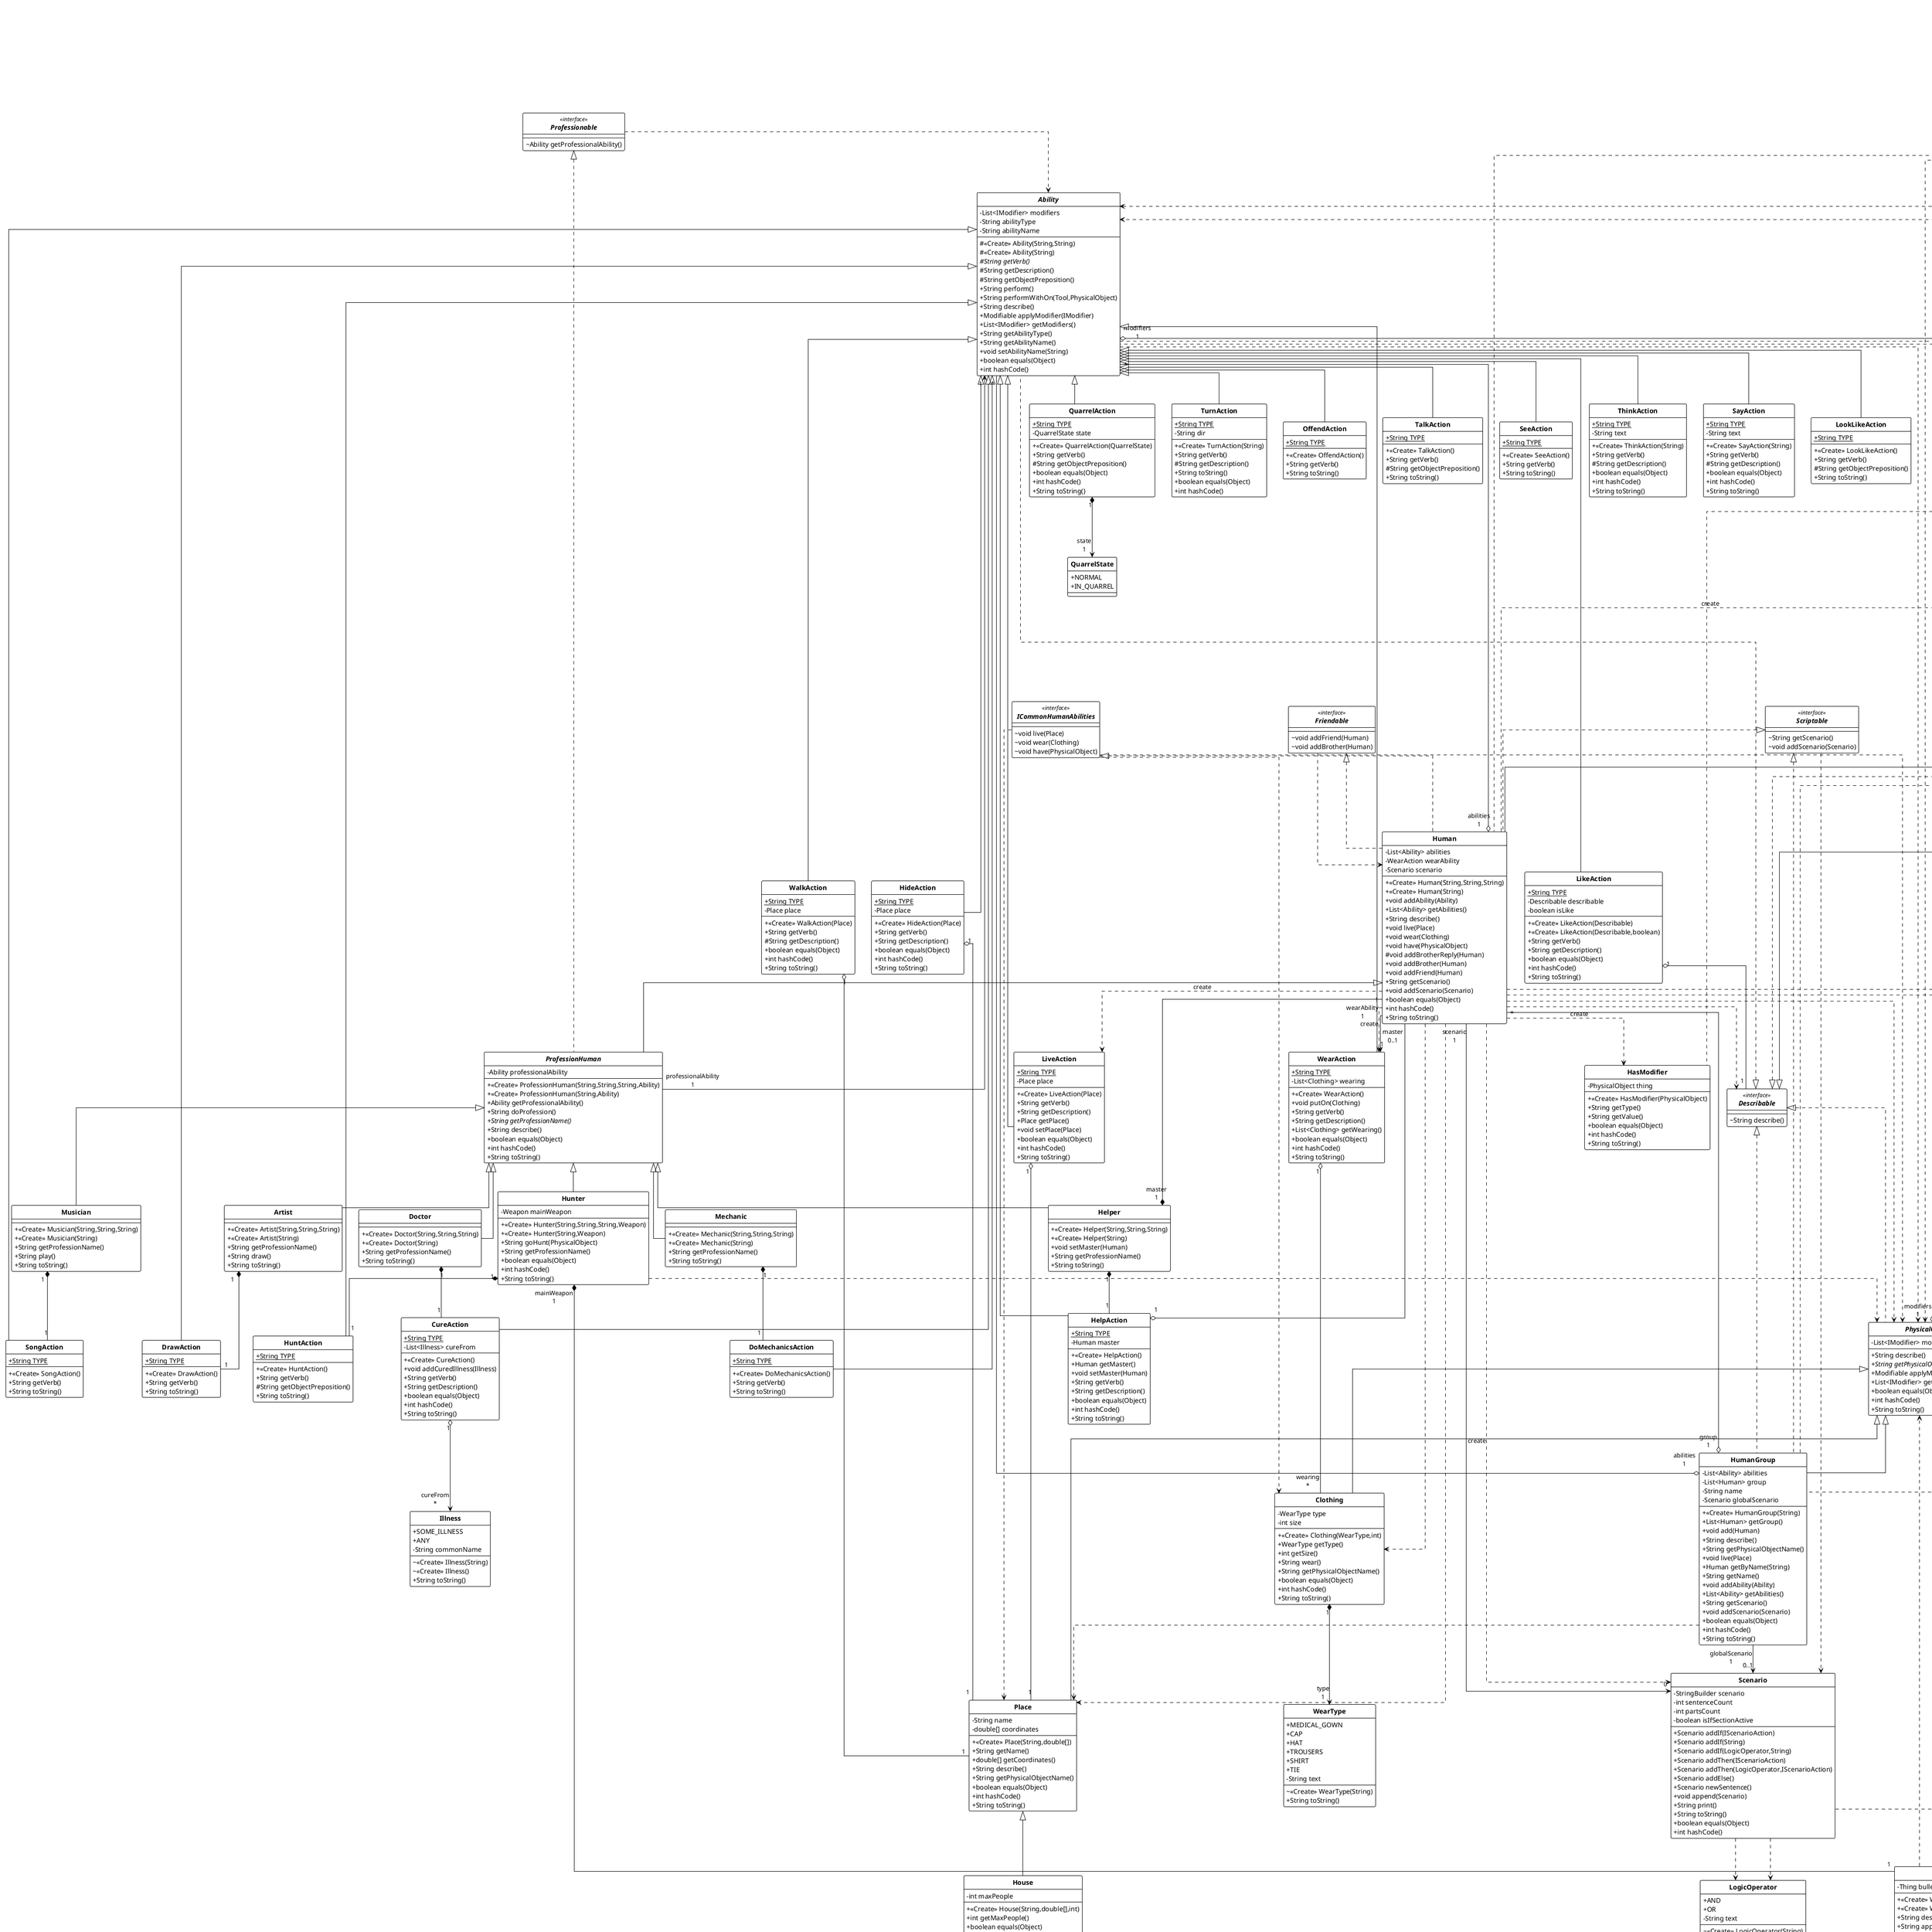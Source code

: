 @startuml

!theme plain
top to bottom direction
skinparam linetype ortho
skinparam classAttributeIconSize 0
'skinparam CircledCharacterFontSize 0
'skinparam CircledCharacterRadius 0
hide circle

<style>
classDiagram {
  class {
      header {
        FontStyle bold
      }
  }
}
</style>


class Musician {
+ <<Create>> Musician(String,String,String)
+ <<Create>> Musician(String)
+ String getProfessionName()
+ String play()
+ String toString()
}
class PlaceModifier {
- Place place
+ <<Create>> PlaceModifier(Place)
+ Place getPlace()
+ void setPlace(Place)
+ String getType()
+ String getValue()
+ boolean equals(Object)
+ int hashCode()
+ String toString()
}
class WearAction {
+ {static} String TYPE
- List<Clothing> wearing
+ <<Create>> WearAction()
+ void putOn(Clothing)
+ String getVerb()
+ String getDescription()
+ List<Clothing> getWearing()
+ boolean equals(Object)
+ int hashCode()
+ String toString()
}
class TurnAction {
+ {static} String TYPE
- String dir
+ <<Create>> TurnAction(String)
+ String getVerb()
# String getDescription()
+ String toString()
+ boolean equals(Object)
+ int hashCode()
}
class OffendAction {
+ {static} String TYPE
+ <<Create>> OffendAction()
+ String getVerb()
+ String toString()
}
class TalkAction {
+ {static} String TYPE
+ <<Create>> TalkAction()
+ String getVerb()
# String getObjectPreposition()
+ String toString()
}
enum LogicOperator {
+  AND
+  OR
- String text
~ <<Create>> LogicOperator(String)
+ String toString()
}
class SeeAction {
+ {static} String TYPE
+ <<Create>> SeeAction()
+ String getVerb()
+ String toString()
}
abstract class Ability {
- List<IModifier> modifiers
- String abilityType
- String abilityName
# <<Create>> Ability(String,String)
# <<Create>> Ability(String)
# {abstract}String getVerb()
# String getDescription()
# String getObjectPreposition()
+ String perform()
+ String performWithOn(Tool,PhysicalObject)
+ String describe()
+ Modifiable applyModifier(IModifier)
+ List<IModifier> getModifiers()
+ String getAbilityType()
+ String getAbilityName()
+ void setAbilityName(String)
+ boolean equals(Object)
+ int hashCode()
}
class CountModifier {
- int count
+ <<Create>> CountModifier(int)
+ String getType()
+ String getValue()
+ boolean equals(Object)
+ int hashCode()
+ String toString()
}
class BrotherModifier {
- Human other
+ <<Create>> BrotherModifier(Human)
+ String getType()
+ String getValue()
+ boolean equals(Object)
+ int hashCode()
+ String toString()
}
enum Illness {
+  SOME_ILLNESS
+  ANY
- String commonName
~ <<Create>> Illness(String)
~ <<Create>> Illness()
+ String toString()
}
class Artist {
+ <<Create>> Artist(String,String,String)
+ <<Create>> Artist(String)
+ String getProfessionName()
+ String draw()
+ String toString()
}
class Thing {
- String name
+ <<Create>> Thing(String)
+ String getPhysicalObjectName()
+ boolean equals(Object)
+ int hashCode()
+ String toString()
}
enum Color {
+  WHITE
+  CYAN
+  YELLOW_CANARY
+  ORANGE
+  GREEN
- String text
~ <<Create>> Color(String)
+ String getType()
+ String getValue()
}
class SongAction {
+ {static} String TYPE
+ <<Create>> SongAction()
+ String getVerb()
+ String toString()
}
interface Professionable << interface >> {
~ Ability getProfessionalAbility()
}
interface Scriptable << interface >> {
~ String getScenario()
~ void addScenario(Scenario)
}
class ReasonModifier {
- IModifier modifier
- String reason
+ <<Create>> ReasonModifier(IModifier,String)
+ String getType()
+ String getValue()
+ String getReason()
+ boolean equals(Object)
+ int hashCode()
+ String toString()
}
class FriendModifier {
- Human other
+ <<Create>> FriendModifier(Human)
+ String getType()
+ String getValue()
+ boolean equals(Object)
+ int hashCode()
+ String toString()
}
class Hunter {
- Weapon mainWeapon
+ <<Create>> Hunter(String,String,String,Weapon)
+ <<Create>> Hunter(String,Weapon)
+ String goHunt(PhysicalObject)
+ String getProfessionName()
+ boolean equals(Object)
+ int hashCode()
+ String toString()
}
class NameModifier {
- String name
+ <<Create>> NameModifier(String)
+ String getType()
+ String getValue()
+ String toString()
+ boolean equals(Object)
+ int hashCode()
}
class ThinkAction {
+ {static} String TYPE
- String text
+ <<Create>> ThinkAction(String)
+ String getVerb()
# String getDescription()
+ boolean equals(Object)
+ int hashCode()
+ String toString()
}
class HuntAction {
+ {static} String TYPE
+ <<Create>> HuntAction()
+ String getVerb()
# String getObjectPreposition()
+ String toString()
}
class Doctor {
+ <<Create>> Doctor(String,String,String)
+ <<Create>> Doctor(String)
+ String getProfessionName()
+ String toString()
}
class Human {
- List<Ability> abilities
- WearAction wearAbility
- Scenario scenario
+ <<Create>> Human(String,String,String)
+ <<Create>> Human(String)
+ void addAbility(Ability)
+ List<Ability> getAbilities()
+ String describe()
+ void live(Place)
+ void wear(Clothing)
+ void have(PhysicalObject)
# void addBrotherReply(Human)
+ void addBrother(Human)
+ void addFriend(Human)
+ String getScenario()
+ void addScenario(Scenario)
+ boolean equals(Object)
+ int hashCode()
+ String toString()
}
interface Describable << interface >> {
~ String describe()
}
class House {
- int maxPeople
+ <<Create>> House(String,double[],int)
+ int getMaxPeople()
+ boolean equals(Object)
+ int hashCode()
+ String toString()
}
class Helper {
+ <<Create>> Helper(String,String,String)
+ <<Create>> Helper(String)
+ void setMaster(Human)
+ String getProfessionName()
+ String toString()
}
interface Modifiable << interface >> {
~ Modifiable applyModifier(IModifier)
~ List<IModifier> getModifiers()
~ String describeMods()
}
class TimeModifier {
- String time
+ <<Create>> TimeModifier(String)
+ String getType()
+ String getValue()
+ boolean equals(Object)
+ int hashCode()
+ String toString()
}
class Place {
- String name
- double[] coordinates
+ <<Create>> Place(String,double[])
+ String getName()
+ double[] getCoordinates()
+ String describe()
+ String getPhysicalObjectName()
+ boolean equals(Object)
+ int hashCode()
+ String toString()
}
class Clothing {
- WearType type
- int size
+ <<Create>> Clothing(WearType,int)
+ WearType getType()
+ int getSize()
+ String wear()
+ String getPhysicalObjectName()
+ boolean equals(Object)
+ int hashCode()
+ String toString()
}
enum Degree {
+  VERY
- String text
~ <<Create>> Degree(String)
+ String getType()
+ String getValue()
}
class SayAction {
+ {static} String TYPE
- String text
+ <<Create>> SayAction(String)
+ String getVerb()
# String getDescription()
+ boolean equals(Object)
+ int hashCode()
+ String toString()
}
interface IModifier << interface >> {
~ String getType()
~ String getValue()
~ String describe()
}
class DrawAction {
+ {static} String TYPE
+ <<Create>> DrawAction()
+ String getVerb()
+ String toString()
}
class CureAction {
+ {static} String TYPE
- List<Illness> cureFrom
+ <<Create>> CureAction()
+ void addCuredIllness(Illness)
+ String getVerb()
+ String getDescription()
+ boolean equals(Object)
+ int hashCode()
+ String toString()
}
enum QuarrelState {
+  NORMAL
+  IN_QUARREL
}
class LikeAction {
+ {static} String TYPE
- Describable describable
- boolean isLike
+ <<Create>> LikeAction(Describable)
+ <<Create>> LikeAction(Describable,boolean)
+ String getVerb()
+ String getDescription()
+ boolean equals(Object)
+ int hashCode()
+ String toString()
}
interface IPerforming << interface >> {
~ IScenarioAction performByName(String)
~ IScenarioAction performByType(String)
~ IScenarioAction performByNameWithOn(String,Tool,PhysicalObject)
~ IScenarioAction performByTypeWithOn(String,Tool,PhysicalObject)
}
enum WaterType {
+  STILL
+  SODA
- String text
~ <<Create>> WaterType(String)
+ String getType()
+ String getValue()
}
interface IScenarioAction << interface >> {
~ String perform()
}
interface Nameable << interface >> {
~ String getName()
~ String getFullName()
}
interface NameSettable << interface >> {
~ void setName(String)
~ void setName(String,String,String)
}
class HideAction {
+ {static} String TYPE
- Place place
+ <<Create>> HideAction(Place)
+ String getVerb()
+ String getDescription()
+ boolean equals(Object)
+ int hashCode()
+ String toString()
}
enum Popularity {
+  POPULAR
+  UNPOPULAR
- String text
~ <<Create>> Popularity(String)
+ String getType()
+ String getValue()
}
class MostOfModifier {
- IModifier modifier
- HumanGroup group
+ <<Create>> MostOfModifier(IModifier,HumanGroup)
+ String getType()
+ String getValue()
+ boolean equals(Object)
+ int hashCode()
+ String toString()
}
class LookLikeAction {
+ {static} String TYPE
+ <<Create>> LookLikeAction()
+ String getVerb()
# String getObjectPreposition()
+ String toString()
}
abstract class PhysicalObject {
- List<IModifier> modifiers
+ String describe()
+ {abstract}String getPhysicalObjectName()
+ Modifiable applyModifier(IModifier)
+ List<IModifier> getModifiers()
+ boolean equals(Object)
+ int hashCode()
+ String toString()
}
enum Brightness {
+  DARK
+  BRIGHT
- String text
~ <<Create>> Brightness(String)
+ String getType()
+ String getValue()
}
enum WearType {
+  MEDICAL_GOWN
+  CAP
+  HAT
+  TROUSERS
+  SHIRT
+  TIE
- String text
~ <<Create>> WearType(String)
+ String toString()
}
class HasModifier {
- PhysicalObject thing
+ <<Create>> HasModifier(PhysicalObject)
+ String getType()
+ String getValue()
+ boolean equals(Object)
+ int hashCode()
+ String toString()
}
class Dog {
+ <<Create>> Dog(String)
+ String toString()
}
class Weapon {
- Thing bullet
+ <<Create>> Weapon(String,Thing)
+ <<Create>> Weapon(String)
+ String describe()
+ String apply(PhysicalObject)
+ boolean equals(Object)
+ int hashCode()
+ String toString()
}
interface ICommonHumanAbilities << interface >> {
~ void live(Place)
~ void wear(Clothing)
~ void have(PhysicalObject)
}
enum Size {
+  SMALL
+  LARGE
- String text
~ <<Create>> Size(String)
+ String getType()
+ String getValue()
}
abstract class Creature {
- String firstname
- String lastname
- String patronymic
- double height
+ <<Create>> Creature(String,String,String)
+ <<Create>> Creature(String)
+ String getName()
+ String getFullName()
+ void setName(String,String,String)
+ double getHeight()
+ void setHeight(double)
+ String getPhysicalObjectName()
+ boolean equals(Object)
+ int hashCode()
}
class Scenario {
- StringBuilder scenario
- int sentenceCount
- int partsCount
- boolean isIfSectionActive
+ Scenario addIf(IScenarioAction)
+ Scenario addIf(String)
+ Scenario addIf(LogicOperator,String)
+ Scenario addThen(IScenarioAction)
+ Scenario addThen(LogicOperator,IScenarioAction)
+ Scenario addElse()
+ Scenario newSentence()
+ void append(Scenario)
+ String print()
+ String toString()
+ boolean equals(Object)
+ int hashCode()
}
class QuarrelAction {
+ {static} String TYPE
- QuarrelState state
+ <<Create>> QuarrelAction(QuarrelState)
+ String getVerb()
# String getObjectPreposition()
+ boolean equals(Object)
+ int hashCode()
+ String toString()
}
enum Politeness {
+  POLITE
+  IMPOLITE
- String text
~ <<Create>> Politeness(String)
+ String getType()
+ String getValue()
}
class HelpAction {
+ {static} String TYPE
- Human master
+ <<Create>> HelpAction()
+ Human getMaster()
+ void setMaster(Human)
+ String getVerb()
+ String getDescription()
+ boolean equals(Object)
+ int hashCode()
+ String toString()
}
class TargetModifier {
- String other
+ <<Create>> TargetModifier(String)
+ String getType()
+ String getValue()
+ boolean equals(Object)
+ int hashCode()
+ String toString()
}
class HumanGroup {
- List<Ability> abilities
- List<Human> group
- String name
- Scenario globalScenario
+ <<Create>> HumanGroup(String)
+ List<Human> getGroup()
+ void add(Human)
+ String describe()
+ String getPhysicalObjectName()
+ void live(Place)
+ Human getByName(String)
+ String getName()
+ void addAbility(Ability)
+ List<Ability> getAbilities()
+ String getScenario()
+ void addScenario(Scenario)
+ boolean equals(Object)
+ int hashCode()
+ String toString()
}
abstract class ProfessionHuman {
- Ability professionalAbility
+ <<Create>> ProfessionHuman(String,String,String,Ability)
+ <<Create>> ProfessionHuman(String,Ability)
+ Ability getProfessionalAbility()
+ String doProfession()
+ {abstract}String getProfessionName()
+ String describe()
+ boolean equals(Object)
+ int hashCode()
+ String toString()
}
enum HeightSpecies {
+  NORMAL
+  SHORT
}
interface Heightable << interface >> {
~ double DISCRIMINATION_THRESHOLD
~ double getHeight()
~ void setHeight(double)
~ void setHeightSpecies()
~ HeightSpecies getHeightSpecies()
}
class DoMechanicsAction {
+ {static} String TYPE
+ <<Create>> DoMechanicsAction()
+ String getVerb()
+ String toString()
}
abstract class Tool {
+ <<Create>> Tool(String)
+ {abstract}String apply(PhysicalObject)
+ String toString()
}
class LiveAction {
+ {static} String TYPE
- Place place
+ <<Create>> LiveAction(Place)
+ String getVerb()
+ String getDescription()
+ Place getPlace()
+ void setPlace(Place)
+ boolean equals(Object)
+ int hashCode()
+ String toString()
}
interface Friendable << interface >> {
~ void addFriend(Human)
~ void addBrother(Human)
}
class Animal {
+ <<Create>> Animal(String)
+ String toString()
}
class WalkAction {
+ {static} String TYPE
- Place place
+ <<Create>> WalkAction(Place)
+ String getVerb()
# String getDescription()
+ boolean equals(Object)
+ int hashCode()
+ String toString()
}
class KnownForModifier {
- Describable describable
+ <<Create>> KnownForModifier(Describable)
+ String getType()
+ String getValue()
+ void setDescribable(Describable)
+ boolean equals(Object)
+ int hashCode()
+ String toString()
}
interface IAble << interface >> {
~ void addAbility(Ability)
~ List<Ability> getAbilities()
~ Ability getAbility(String)
~ Ability getAbilityByName(String)
}
class Mechanic {
+ <<Create>> Mechanic(String,String,String)
+ <<Create>> Mechanic(String)
+ String getProfessionName()
+ String toString()
}


ProfessionHuman <|-- Musician
IModifier <|.. PlaceModifier
Ability <|-- WearAction
Ability <|-- TurnAction
Ability <|-- OffendAction
Ability <|-- TalkAction
Ability <|-- SeeAction
Modifiable <|.. Ability
Describable <|.. Ability
IModifier <|.. CountModifier
IModifier <|.. BrotherModifier
ProfessionHuman <|-- Artist
PhysicalObject <|-- Thing
Ability <|-- SongAction
IModifier <|.. ReasonModifier
IModifier <|.. FriendModifier
ProfessionHuman <|-- Hunter
IModifier <|.. NameModifier
Ability <|-- ThinkAction
Ability <|-- HuntAction
ProfessionHuman <|-- Doctor
IPerforming <|.. Human
Scriptable <|.. Human
ICommonHumanAbilities <|.. Human
Friendable <|.. Human
Creature <|-- Human
Place <|-- House
ProfessionHuman <|-- Helper
IModifier <|.. TimeModifier
PhysicalObject <|-- Place
PhysicalObject <|-- Clothing
Ability <|-- SayAction
Describable <|-- IModifier
Ability <|-- DrawAction
Ability <|-- CureAction
Ability <|-- LikeAction
IAble <|-- IPerforming
Nameable <|-- IPerforming
Ability <|-- HideAction
IModifier <|.. MostOfModifier
Ability <|-- LookLikeAction
Modifiable <|.. PhysicalObject
Describable <|.. PhysicalObject
IModifier <|.. HasModifier
Animal <|-- Dog
Tool <|-- Weapon
Nameable <|.. Creature
NameSettable <|.. Creature
Heightable <|.. Creature
Describable <|.. Creature
PhysicalObject <|-- Creature
Ability <|-- QuarrelAction
Ability <|-- HelpAction
IModifier <|.. TargetModifier
Describable <|.. HumanGroup
IPerforming <|.. HumanGroup
Scriptable <|.. HumanGroup
PhysicalObject <|-- HumanGroup
Professionable <|.. ProfessionHuman
Human <|-- ProfessionHuman
Ability <|-- DoMechanicsAction
Thing <|-- Tool
Ability <|-- LiveAction
Creature <|-- Animal
Ability <|-- WalkAction
IModifier <|.. KnownForModifier
ProfessionHuman <|-- Mechanic

Ability                ..>  PhysicalObject
Ability                ..>  Tool
Animal                 ..>  PhysicalObject
Artist                 "1" *-- "1" DrawAction
BrotherModifier        ..>  Creature
Doctor                 "1" *-- "1"  CureAction
FriendModifier         ..>  Creature
Friendable             ..>  Human
Heightable             ..>  HeightSpecies
HelpAction             "1" o-- "master\n0..1"  Human
Helper                 "1" *-- "1"  HelpAction
Helper                 "master\n1" *-- "1"  Human
Human                  ..>  BrotherModifier       : "«create»"
Human                  ..>  Clothing
Human                  ..>  Describable
Human                  ..>  FriendModifier        : "«create»"
Human                  ..>  HasModifier           : "«create»"
Human                  ..>  LiveAction            : "«create»"
Human                  ..>  Modifiable
Human                  ..>  PhysicalObject
Human                  ..>  Place
Human                  ..>  Scenario              : "«create»"
Human                  ..>  WearAction            : "«create»"
HumanGroup             ..>  Creature
HumanGroup             ..>  Place
Hunter                 "1" *-- "1"  HuntAction
Hunter                 "mainWeapon\n1" *-- "1"  Weapon
Hunter                 ..>  PhysicalObject
IAble                  ..>  Ability
ICommonHumanAbilities  ..>  Clothing
ICommonHumanAbilities  ..>  PhysicalObject
ICommonHumanAbilities  ..>  Place
IPerforming            ..>  Ability
IPerforming            ..>  IScenarioAction
IPerforming            ..>  PhysicalObject
IPerforming            ..>  Tool
Mechanic               "1" *-- "1"  DoMechanicsAction
Modifiable             ..>  IModifier
Modifiable             ..>  Modifiable
Musician               "1" *-- "1"  SongAction
Professionable         ..>  Ability
Scenario               ..>  IScenarioAction
Scenario               ..>  LogicOperator
Scriptable             ..>  Scenario
Tool                   ..>  PhysicalObject
Weapon                 "bullet\n1" *-- "1" Thing
Weapon                 ..>  PhysicalObject

WearAction             "1" o-- "wearing\n*"  Clothing
HideAction             "1" o-- "1" Place
LikeAction             "1" o-- "1" Describable
LiveAction             "1" o-- "1" Place
WalkAction             "1" o-- "1" Place

Brightness             ..^  IModifier
Color                  ..^  IModifier
Degree                 ..^  IModifier
CureAction            "1" o--> "cureFrom\n*" Illness
Heightable             ..>  HeightSpecies
Scenario               ..>  LogicOperator
Politeness             ..^  IModifier
Popularity             ..^  IModifier
QuarrelAction         "1" *--> "state\n1" QuarrelState
Size                   ..^  IModifier
WaterType              ..^  IModifier
Clothing              "1" *--> "type\n1" WearType

Ability               "modifiers\n1" o-- "*" IModifier
PhysicalObject        "modifiers\n1" o-- "*" IModifier
Human                 "abilities\n1" o-- "*" Ability
Human                 "scenario\n1" --> "0" Scenario
Human                 "wearAbility\n1" --> "1" WearAction
HumanGroup            "globalScenario\n1" --> "0..1" Scenario
HumanGroup            "group\n1" o-- "*" Human
HumanGroup            "abilities\n1" o-- "*" Ability
ProfessionHuman       "professionalAbility\n1" --> "1" Ability


@enduml